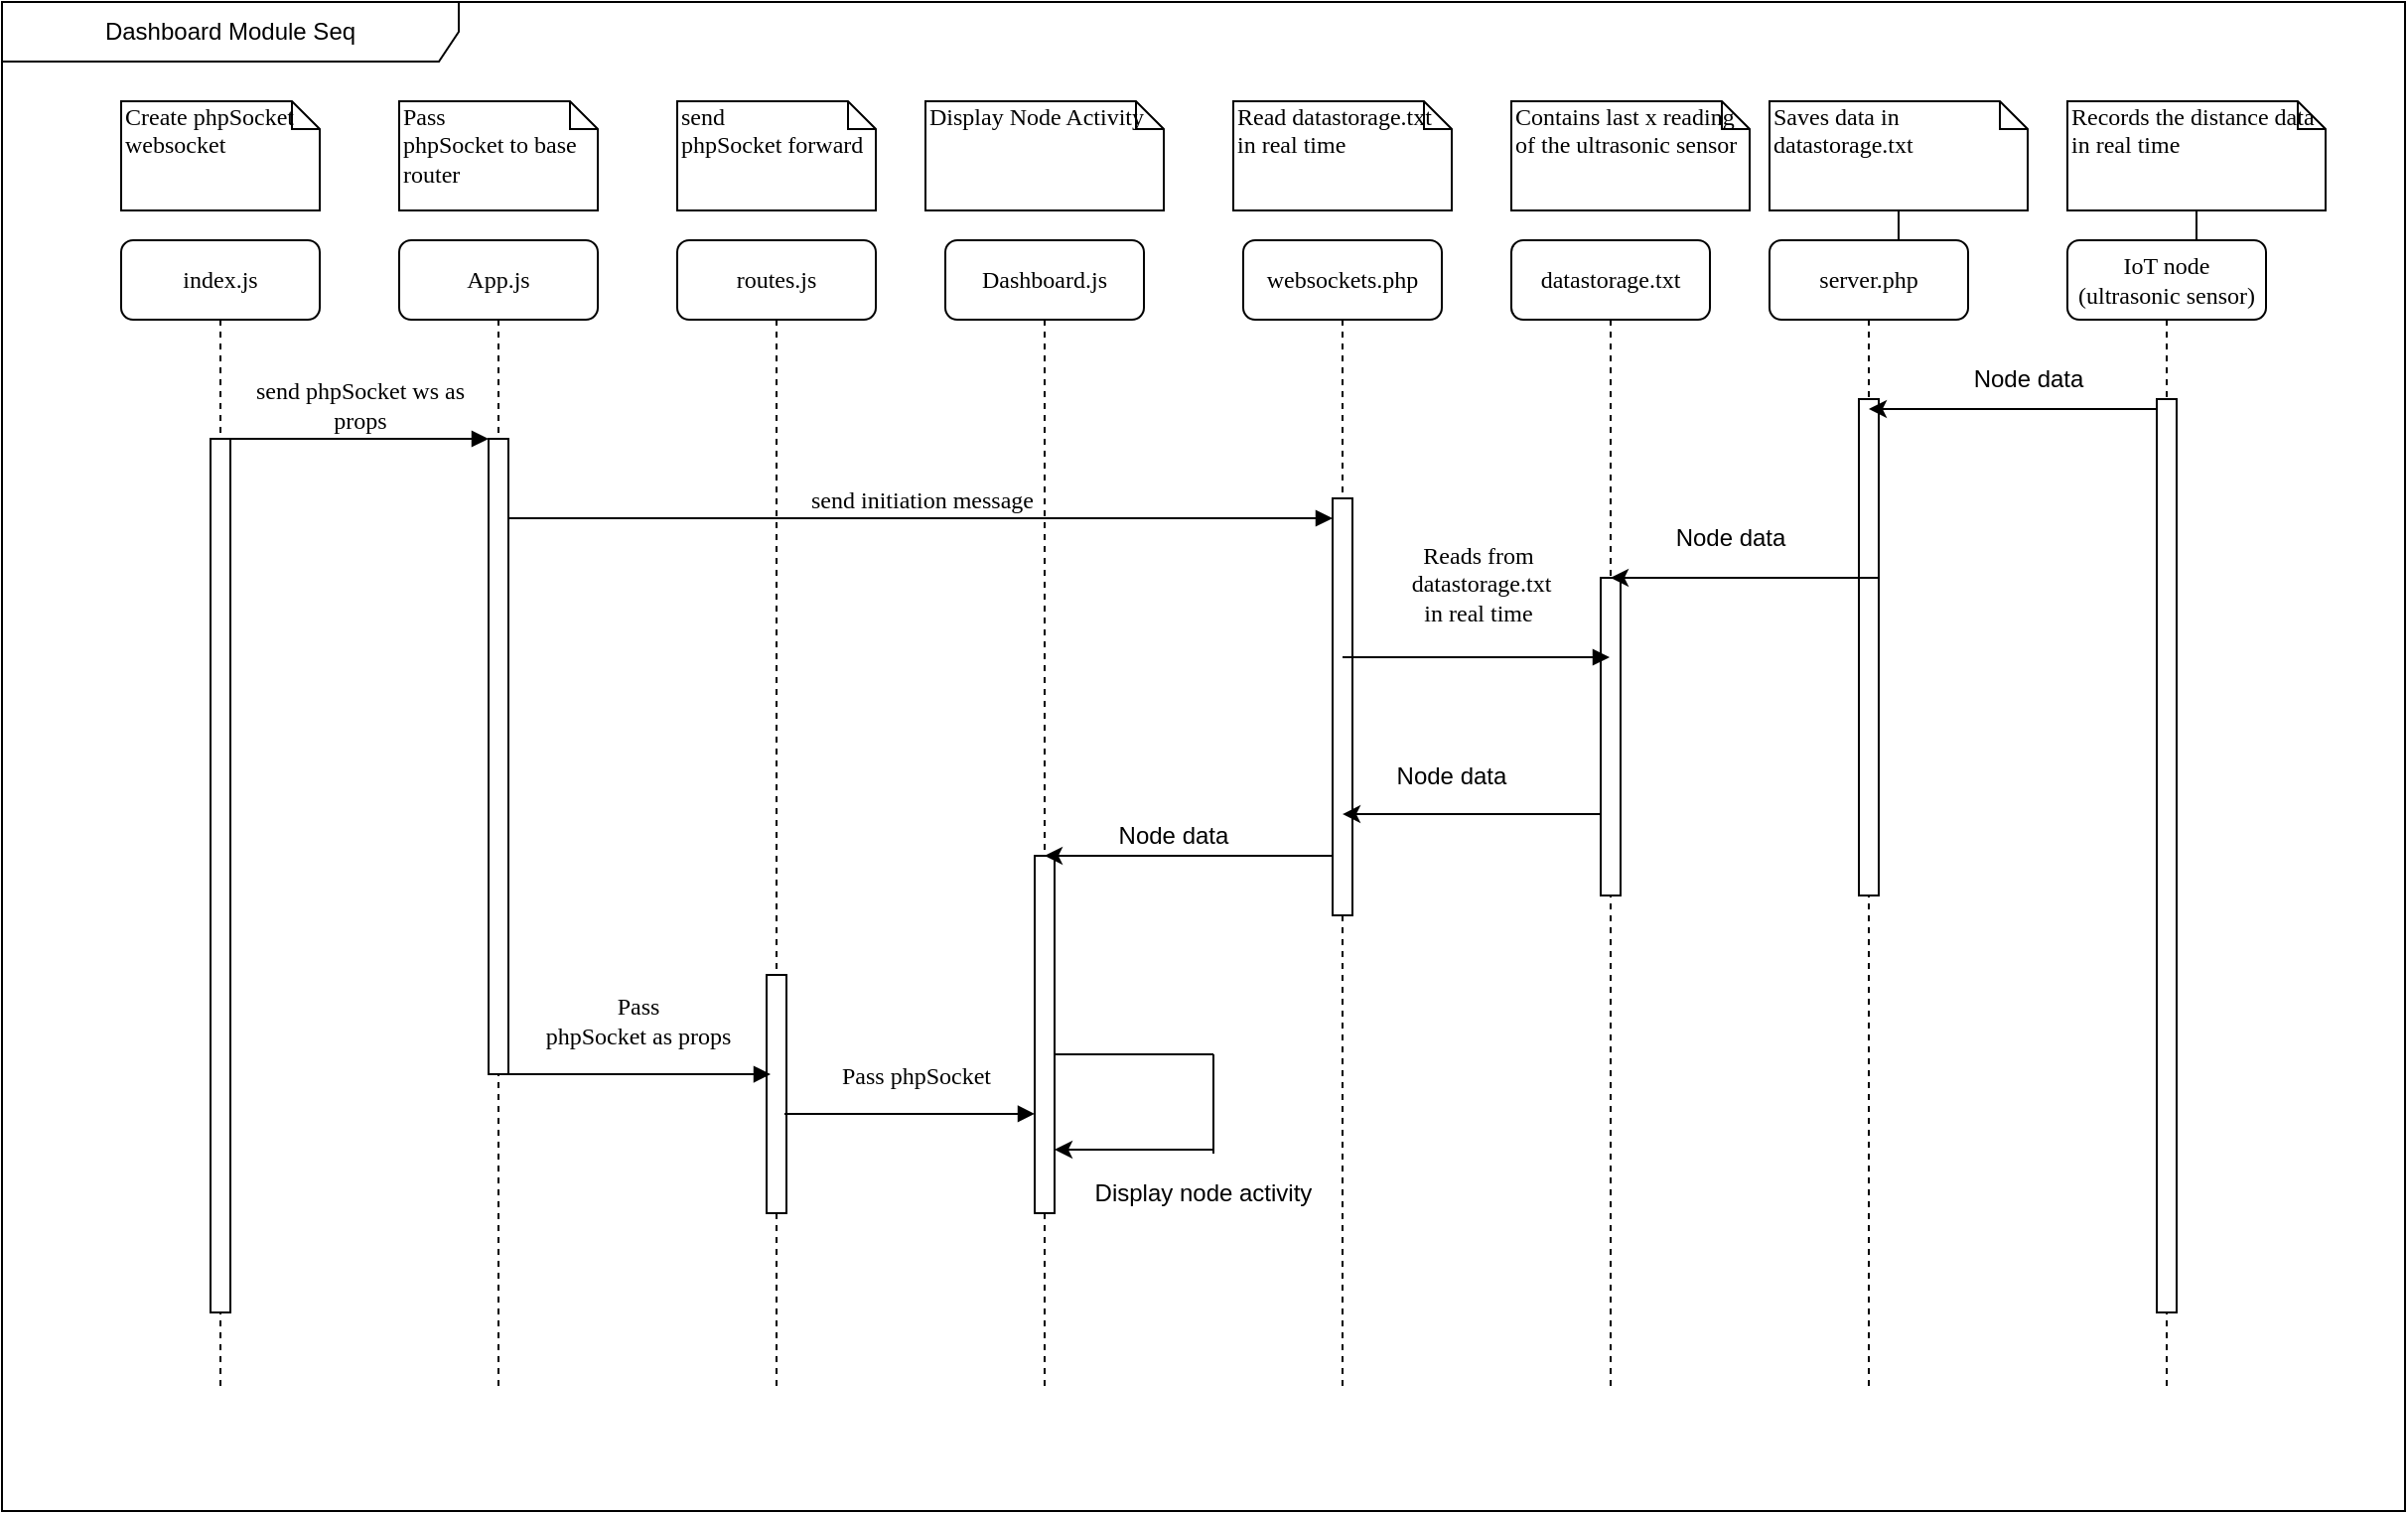 <mxfile version="12.9.13" type="device"><diagram name="Page-1" id="13e1069c-82ec-6db2-03f1-153e76fe0fe0"><mxGraphModel dx="1355" dy="1626" grid="1" gridSize="10" guides="1" tooltips="1" connect="1" arrows="1" fold="1" page="1" pageScale="1" pageWidth="1100" pageHeight="850" background="#ffffff" math="0" shadow="0"><root><mxCell id="0"/><mxCell id="1" parent="0"/><mxCell id="7baba1c4bc27f4b0-2" value="App.js" style="shape=umlLifeline;perimeter=lifelinePerimeter;whiteSpace=wrap;html=1;container=1;collapsible=0;recursiveResize=0;outlineConnect=0;rounded=1;shadow=0;comic=0;labelBackgroundColor=none;strokeWidth=1;fontFamily=Verdana;fontSize=12;align=center;" parent="1" vertex="1"><mxGeometry x="240" y="80" width="100" height="580" as="geometry"/></mxCell><mxCell id="7baba1c4bc27f4b0-10" value="" style="html=1;points=[];perimeter=orthogonalPerimeter;rounded=0;shadow=0;comic=0;labelBackgroundColor=none;strokeWidth=1;fontFamily=Verdana;fontSize=12;align=center;" parent="7baba1c4bc27f4b0-2" vertex="1"><mxGeometry x="45" y="100" width="10" height="320" as="geometry"/></mxCell><UserObject label="routes.js" link="routes.js" id="7baba1c4bc27f4b0-4"><mxCell style="shape=umlLifeline;perimeter=lifelinePerimeter;whiteSpace=wrap;html=1;container=1;collapsible=0;recursiveResize=0;outlineConnect=0;rounded=1;shadow=0;comic=0;labelBackgroundColor=none;strokeWidth=1;fontFamily=Verdana;fontSize=12;align=center;" parent="1" vertex="1"><mxGeometry x="380" y="80" width="100" height="580" as="geometry"/></mxCell></UserObject><mxCell id="ZbC8Z6TNUnUQ1Px_VSO9-42" value="" style="html=1;points=[];perimeter=orthogonalPerimeter;rounded=0;shadow=0;comic=0;labelBackgroundColor=none;strokeWidth=1;fontFamily=Verdana;fontSize=12;align=center;" parent="7baba1c4bc27f4b0-4" vertex="1"><mxGeometry x="45" y="370" width="10" height="120" as="geometry"/></mxCell><mxCell id="7baba1c4bc27f4b0-5" value="Dashboard.js" style="shape=umlLifeline;perimeter=lifelinePerimeter;whiteSpace=wrap;html=1;container=1;collapsible=0;recursiveResize=0;outlineConnect=0;rounded=1;shadow=0;comic=0;labelBackgroundColor=none;strokeWidth=1;fontFamily=Verdana;fontSize=12;align=center;" parent="1" vertex="1"><mxGeometry x="515" y="80" width="100" height="580" as="geometry"/></mxCell><mxCell id="7baba1c4bc27f4b0-22" value="" style="html=1;points=[];perimeter=orthogonalPerimeter;rounded=0;shadow=0;comic=0;labelBackgroundColor=none;strokeWidth=1;fontFamily=Verdana;fontSize=12;align=center;" parent="7baba1c4bc27f4b0-5" vertex="1"><mxGeometry x="45" y="310" width="10" height="180" as="geometry"/></mxCell><UserObject label="websockets.php" link="routing.py" id="7baba1c4bc27f4b0-6"><mxCell style="shape=umlLifeline;perimeter=lifelinePerimeter;whiteSpace=wrap;html=1;container=1;collapsible=0;recursiveResize=0;outlineConnect=0;rounded=1;shadow=0;comic=0;labelBackgroundColor=none;strokeWidth=1;fontFamily=Verdana;fontSize=12;align=center;" parent="1" vertex="1"><mxGeometry x="665" y="80" width="100" height="580" as="geometry"/></mxCell></UserObject><UserObject label="index.js" link="index.js" id="7baba1c4bc27f4b0-8"><mxCell style="shape=umlLifeline;perimeter=lifelinePerimeter;whiteSpace=wrap;html=1;container=1;collapsible=0;recursiveResize=0;outlineConnect=0;rounded=1;shadow=0;comic=0;labelBackgroundColor=none;strokeWidth=1;fontFamily=Verdana;fontSize=12;align=center;" parent="1" vertex="1"><mxGeometry x="100" y="80" width="100" height="580" as="geometry"/></mxCell></UserObject><mxCell id="7baba1c4bc27f4b0-9" value="" style="html=1;points=[];perimeter=orthogonalPerimeter;rounded=0;shadow=0;comic=0;labelBackgroundColor=none;strokeWidth=1;fontFamily=Verdana;fontSize=12;align=center;" parent="7baba1c4bc27f4b0-8" vertex="1"><mxGeometry x="45" y="100" width="10" height="440" as="geometry"/></mxCell><mxCell id="7baba1c4bc27f4b0-19" value="" style="html=1;points=[];perimeter=orthogonalPerimeter;rounded=0;shadow=0;comic=0;labelBackgroundColor=none;strokeWidth=1;fontFamily=Verdana;fontSize=12;align=center;" parent="1" vertex="1"><mxGeometry x="710" y="210" width="10" height="210" as="geometry"/></mxCell><mxCell id="7baba1c4bc27f4b0-11" value="&lt;div&gt;send phpSocket ws as &lt;br&gt;&lt;/div&gt;&lt;div&gt;props&lt;br&gt;&lt;/div&gt;" style="html=1;verticalAlign=bottom;endArrow=block;entryX=0;entryY=0;labelBackgroundColor=none;fontFamily=Verdana;fontSize=12;edgeStyle=elbowEdgeStyle;elbow=vertical;" parent="1" source="7baba1c4bc27f4b0-9" target="7baba1c4bc27f4b0-10" edge="1"><mxGeometry relative="1" as="geometry"><mxPoint x="220" y="190" as="sourcePoint"/></mxGeometry></mxCell><mxCell id="7baba1c4bc27f4b0-14" value="send initiation message" style="html=1;verticalAlign=bottom;endArrow=block;labelBackgroundColor=none;fontFamily=Verdana;fontSize=12;edgeStyle=elbowEdgeStyle;elbow=vertical;" parent="1" source="7baba1c4bc27f4b0-10" target="7baba1c4bc27f4b0-19" edge="1"><mxGeometry relative="1" as="geometry"><mxPoint x="370" y="200" as="sourcePoint"/><mxPoint x="435" y="220.0" as="targetPoint"/><Array as="points"><mxPoint x="460" y="220"/><mxPoint x="710" y="220"/></Array></mxGeometry></mxCell><mxCell id="7baba1c4bc27f4b0-40" value="&lt;div&gt;Create phpSocket websocket&lt;br&gt;&lt;/div&gt;&lt;div&gt;&lt;br&gt;&lt;/div&gt;" style="shape=note;whiteSpace=wrap;html=1;size=14;verticalAlign=top;align=left;spacingTop=-6;rounded=0;shadow=0;comic=0;labelBackgroundColor=none;strokeWidth=1;fontFamily=Verdana;fontSize=12" parent="1" vertex="1"><mxGeometry x="100" y="10" width="100" height="55" as="geometry"/></mxCell><mxCell id="7baba1c4bc27f4b0-41" value="&lt;div&gt;Pass &lt;br&gt;&lt;/div&gt;&lt;div&gt;phpSocket to base router&lt;/div&gt;" style="shape=note;whiteSpace=wrap;html=1;size=14;verticalAlign=top;align=left;spacingTop=-6;rounded=0;shadow=0;comic=0;labelBackgroundColor=none;strokeWidth=1;fontFamily=Verdana;fontSize=12" parent="1" vertex="1"><mxGeometry x="240" y="10" width="100" height="55" as="geometry"/></mxCell><mxCell id="7baba1c4bc27f4b0-43" value="&lt;div&gt;send &lt;br&gt;&lt;/div&gt;&lt;div&gt;phpSocket forward&lt;/div&gt;" style="shape=note;whiteSpace=wrap;html=1;size=14;verticalAlign=top;align=left;spacingTop=-6;rounded=0;shadow=0;comic=0;labelBackgroundColor=none;strokeWidth=1;fontFamily=Verdana;fontSize=12" parent="1" vertex="1"><mxGeometry x="380" y="10" width="100" height="55" as="geometry"/></mxCell><mxCell id="7baba1c4bc27f4b0-44" value="Display Node Activity" style="shape=note;whiteSpace=wrap;html=1;size=14;verticalAlign=top;align=left;spacingTop=-6;rounded=0;shadow=0;comic=0;labelBackgroundColor=none;strokeWidth=1;fontFamily=Verdana;fontSize=12" parent="1" vertex="1"><mxGeometry x="505" y="10" width="120" height="55" as="geometry"/></mxCell><mxCell id="7baba1c4bc27f4b0-45" value="Read datastorage.txt in real time" style="shape=note;whiteSpace=wrap;html=1;size=14;verticalAlign=top;align=left;spacingTop=-6;rounded=0;shadow=0;comic=0;labelBackgroundColor=none;strokeWidth=1;fontFamily=Verdana;fontSize=12" parent="1" vertex="1"><mxGeometry x="660" y="10" width="110" height="55" as="geometry"/></mxCell><mxCell id="ZbC8Z6TNUnUQ1Px_VSO9-4" value="Contains last x reading of the ultrasonic sensor" style="shape=note;whiteSpace=wrap;html=1;size=14;verticalAlign=top;align=left;spacingTop=-6;rounded=0;shadow=0;comic=0;labelBackgroundColor=none;strokeWidth=1;fontFamily=Verdana;fontSize=12" parent="1" vertex="1"><mxGeometry x="800" y="10" width="120" height="55" as="geometry"/></mxCell><UserObject label="datastorage.txt" link="file.csv" id="ZbC8Z6TNUnUQ1Px_VSO9-5"><mxCell style="shape=umlLifeline;perimeter=lifelinePerimeter;whiteSpace=wrap;html=1;container=1;collapsible=0;recursiveResize=0;outlineConnect=0;rounded=1;shadow=0;comic=0;labelBackgroundColor=none;strokeWidth=1;fontFamily=Verdana;fontSize=12;align=center;" parent="1" vertex="1"><mxGeometry x="800" y="80" width="100" height="580" as="geometry"/></mxCell></UserObject><mxCell id="ZbC8Z6TNUnUQ1Px_VSO9-26" value="" style="html=1;points=[];perimeter=orthogonalPerimeter;rounded=0;shadow=0;comic=0;labelBackgroundColor=none;strokeWidth=1;fontFamily=Verdana;fontSize=12;align=center;" parent="ZbC8Z6TNUnUQ1Px_VSO9-5" vertex="1"><mxGeometry x="45" y="170" width="10" height="160" as="geometry"/></mxCell><mxCell id="va-btNgjI6UytxWGugmH-2" value="" style="edgeStyle=orthogonalEdgeStyle;rounded=0;orthogonalLoop=1;jettySize=auto;html=1;" parent="1" source="ZbC8Z6TNUnUQ1Px_VSO9-6" target="ZbC8Z6TNUnUQ1Px_VSO9-7" edge="1"><mxGeometry relative="1" as="geometry"/></mxCell><mxCell id="ZbC8Z6TNUnUQ1Px_VSO9-6" value="Saves data in &lt;br&gt;&lt;div&gt;datastorage.txt&lt;br&gt;&lt;/div&gt;" style="shape=note;whiteSpace=wrap;html=1;size=14;verticalAlign=top;align=left;spacingTop=-6;rounded=0;shadow=0;comic=0;labelBackgroundColor=none;strokeWidth=1;fontFamily=Verdana;fontSize=12" parent="1" vertex="1"><mxGeometry x="930" y="10" width="130" height="55" as="geometry"/></mxCell><mxCell id="ZbC8Z6TNUnUQ1Px_VSO9-7" value="server.php" style="shape=umlLifeline;perimeter=lifelinePerimeter;whiteSpace=wrap;html=1;container=1;collapsible=0;recursiveResize=0;outlineConnect=0;rounded=1;shadow=0;comic=0;labelBackgroundColor=none;strokeWidth=1;fontFamily=Verdana;fontSize=12;align=center;" parent="1" vertex="1"><mxGeometry x="930" y="80" width="100" height="580" as="geometry"/></mxCell><mxCell id="ZbC8Z6TNUnUQ1Px_VSO9-27" value="" style="html=1;points=[];perimeter=orthogonalPerimeter;rounded=0;shadow=0;comic=0;labelBackgroundColor=none;strokeWidth=1;fontFamily=Verdana;fontSize=12;align=center;" parent="ZbC8Z6TNUnUQ1Px_VSO9-7" vertex="1"><mxGeometry x="45" y="80" width="10" height="250" as="geometry"/></mxCell><mxCell id="ZbC8Z6TNUnUQ1Px_VSO9-14" value="Pass phpSocket" style="html=1;verticalAlign=bottom;endArrow=block;labelBackgroundColor=none;fontFamily=Verdana;fontSize=12;exitX=0.9;exitY=0.583;exitDx=0;exitDy=0;exitPerimeter=0;" parent="1" source="ZbC8Z6TNUnUQ1Px_VSO9-42" target="7baba1c4bc27f4b0-22" edge="1"><mxGeometry x="0.048" y="10" relative="1" as="geometry"><mxPoint x="440" y="520" as="sourcePoint"/><mxPoint x="565" y="520.04" as="targetPoint"/><mxPoint as="offset"/></mxGeometry></mxCell><mxCell id="ZbC8Z6TNUnUQ1Px_VSO9-18" value="" style="endArrow=none;html=1;" parent="1" edge="1"><mxGeometry width="50" height="50" relative="1" as="geometry"><mxPoint x="570" y="490" as="sourcePoint"/><mxPoint x="650" y="490" as="targetPoint"/></mxGeometry></mxCell><mxCell id="ZbC8Z6TNUnUQ1Px_VSO9-21" value="" style="endArrow=none;html=1;" parent="1" edge="1"><mxGeometry width="50" height="50" relative="1" as="geometry"><mxPoint x="650" y="540" as="sourcePoint"/><mxPoint x="650" y="490" as="targetPoint"/></mxGeometry></mxCell><mxCell id="ZbC8Z6TNUnUQ1Px_VSO9-22" value="" style="endArrow=classic;html=1;" parent="1" edge="1"><mxGeometry width="50" height="50" relative="1" as="geometry"><mxPoint x="650" y="538" as="sourcePoint"/><mxPoint x="570" y="538" as="targetPoint"/></mxGeometry></mxCell><mxCell id="ZbC8Z6TNUnUQ1Px_VSO9-23" value="Display node activity" style="text;html=1;strokeColor=none;fillColor=none;align=center;verticalAlign=middle;whiteSpace=wrap;rounded=0;" parent="1" vertex="1"><mxGeometry x="570" y="550" width="150" height="20" as="geometry"/></mxCell><mxCell id="ZbC8Z6TNUnUQ1Px_VSO9-29" value="" style="endArrow=classic;html=1;" parent="1" target="ZbC8Z6TNUnUQ1Px_VSO9-7" edge="1"><mxGeometry width="50" height="50" relative="1" as="geometry"><mxPoint x="1126" y="165" as="sourcePoint"/><mxPoint x="980" y="240" as="targetPoint"/><Array as="points"><mxPoint x="1070" y="165"/><mxPoint x="1020" y="165"/></Array></mxGeometry></mxCell><mxCell id="ZbC8Z6TNUnUQ1Px_VSO9-46" value="&lt;div&gt;Reads from &lt;br&gt;&lt;/div&gt;&lt;div&gt;&amp;nbsp;datastorage.txt &lt;br&gt;&lt;/div&gt;&lt;div&gt;in real time&lt;/div&gt;" style="html=1;verticalAlign=bottom;endArrow=block;labelBackgroundColor=none;fontFamily=Verdana;fontSize=12;" parent="1" source="7baba1c4bc27f4b0-6" target="ZbC8Z6TNUnUQ1Px_VSO9-5" edge="1"><mxGeometry x="0.012" y="13" relative="1" as="geometry"><mxPoint x="850" y="360" as="sourcePoint"/><mxPoint x="975" y="362.085" as="targetPoint"/><mxPoint as="offset"/><Array as="points"><mxPoint x="780" y="290"/></Array></mxGeometry></mxCell><mxCell id="ZbC8Z6TNUnUQ1Px_VSO9-52" value="&lt;div&gt;Pass &lt;br&gt;&lt;/div&gt;&lt;div&gt;phpSocket as props&lt;/div&gt;" style="html=1;verticalAlign=bottom;endArrow=block;labelBackgroundColor=none;fontFamily=Verdana;fontSize=12;entryX=0.2;entryY=0.417;entryDx=0;entryDy=0;entryPerimeter=0;" parent="1" target="ZbC8Z6TNUnUQ1Px_VSO9-42" edge="1"><mxGeometry x="0.022" y="10" relative="1" as="geometry"><mxPoint x="290" y="500" as="sourcePoint"/><mxPoint x="415" y="500" as="targetPoint"/><mxPoint as="offset"/></mxGeometry></mxCell><mxCell id="ZD9hQbkr6Y9bqyAi1Jcz-1" value="Node data" style="text;html=1;align=center;verticalAlign=middle;resizable=0;points=[];autosize=1;" vertex="1" parent="1"><mxGeometry x="1020" y="140" width="80" height="20" as="geometry"/></mxCell><mxCell id="ZD9hQbkr6Y9bqyAi1Jcz-3" value="" style="endArrow=classic;html=1;exitX=0;exitY=0.744;exitDx=0;exitDy=0;exitPerimeter=0;" edge="1" parent="1" source="ZbC8Z6TNUnUQ1Px_VSO9-26" target="7baba1c4bc27f4b0-6"><mxGeometry width="50" height="50" relative="1" as="geometry"><mxPoint x="840" y="370" as="sourcePoint"/><mxPoint x="890" y="320" as="targetPoint"/></mxGeometry></mxCell><mxCell id="ZD9hQbkr6Y9bqyAi1Jcz-4" value="" style="endArrow=classic;html=1;" edge="1" parent="1" target="7baba1c4bc27f4b0-5"><mxGeometry width="50" height="50" relative="1" as="geometry"><mxPoint x="710" y="390" as="sourcePoint"/><mxPoint x="590" y="369.5" as="targetPoint"/><Array as="points"><mxPoint x="630" y="390"/></Array></mxGeometry></mxCell><mxCell id="ZD9hQbkr6Y9bqyAi1Jcz-5" value="Node data" style="text;html=1;strokeColor=none;fillColor=none;align=center;verticalAlign=middle;whiteSpace=wrap;rounded=0;" vertex="1" parent="1"><mxGeometry x="730" y="340" width="80" height="20" as="geometry"/></mxCell><mxCell id="ZD9hQbkr6Y9bqyAi1Jcz-6" value="Node data" style="text;html=1;strokeColor=none;fillColor=none;align=center;verticalAlign=middle;whiteSpace=wrap;rounded=0;" vertex="1" parent="1"><mxGeometry x="595" y="370" width="70" height="20" as="geometry"/></mxCell><mxCell id="ZD9hQbkr6Y9bqyAi1Jcz-7" value="" style="edgeStyle=orthogonalEdgeStyle;rounded=0;orthogonalLoop=1;jettySize=auto;html=1;" edge="1" parent="1" source="ZD9hQbkr6Y9bqyAi1Jcz-8" target="ZD9hQbkr6Y9bqyAi1Jcz-9"><mxGeometry relative="1" as="geometry"/></mxCell><mxCell id="ZD9hQbkr6Y9bqyAi1Jcz-8" value="Records the distance data in real time" style="shape=note;whiteSpace=wrap;html=1;size=14;verticalAlign=top;align=left;spacingTop=-6;rounded=0;shadow=0;comic=0;labelBackgroundColor=none;strokeWidth=1;fontFamily=Verdana;fontSize=12" vertex="1" parent="1"><mxGeometry x="1080" y="10" width="130" height="55" as="geometry"/></mxCell><mxCell id="ZD9hQbkr6Y9bqyAi1Jcz-9" value="&lt;div&gt;IoT node&lt;/div&gt;&lt;div&gt;(ultrasonic sensor)&lt;/div&gt;" style="shape=umlLifeline;perimeter=lifelinePerimeter;whiteSpace=wrap;html=1;container=1;collapsible=0;recursiveResize=0;outlineConnect=0;rounded=1;shadow=0;comic=0;labelBackgroundColor=none;strokeWidth=1;fontFamily=Verdana;fontSize=12;align=center;" vertex="1" parent="1"><mxGeometry x="1080" y="80" width="100" height="580" as="geometry"/></mxCell><mxCell id="ZD9hQbkr6Y9bqyAi1Jcz-10" value="" style="html=1;points=[];perimeter=orthogonalPerimeter;rounded=0;shadow=0;comic=0;labelBackgroundColor=none;strokeWidth=1;fontFamily=Verdana;fontSize=12;align=center;" vertex="1" parent="ZD9hQbkr6Y9bqyAi1Jcz-9"><mxGeometry x="45" y="80" width="10" height="460" as="geometry"/></mxCell><mxCell id="ZD9hQbkr6Y9bqyAi1Jcz-11" value="Node data" style="text;html=1;align=center;verticalAlign=middle;resizable=0;points=[];autosize=1;" vertex="1" parent="1"><mxGeometry x="870" y="220" width="80" height="20" as="geometry"/></mxCell><mxCell id="ZD9hQbkr6Y9bqyAi1Jcz-14" value="" style="endArrow=classic;html=1;" edge="1" parent="1"><mxGeometry width="50" height="50" relative="1" as="geometry"><mxPoint x="984.75" y="250" as="sourcePoint"/><mxPoint x="850" y="250" as="targetPoint"/><Array as="points"><mxPoint x="875.25" y="250"/><mxPoint x="925.25" y="250"/></Array></mxGeometry></mxCell><mxCell id="ZD9hQbkr6Y9bqyAi1Jcz-16" value="Dashboard Module Seq" style="shape=umlFrame;whiteSpace=wrap;html=1;width=230;height=30;" vertex="1" parent="1"><mxGeometry x="40" y="-40" width="1210" height="760" as="geometry"/></mxCell></root></mxGraphModel></diagram></mxfile>
